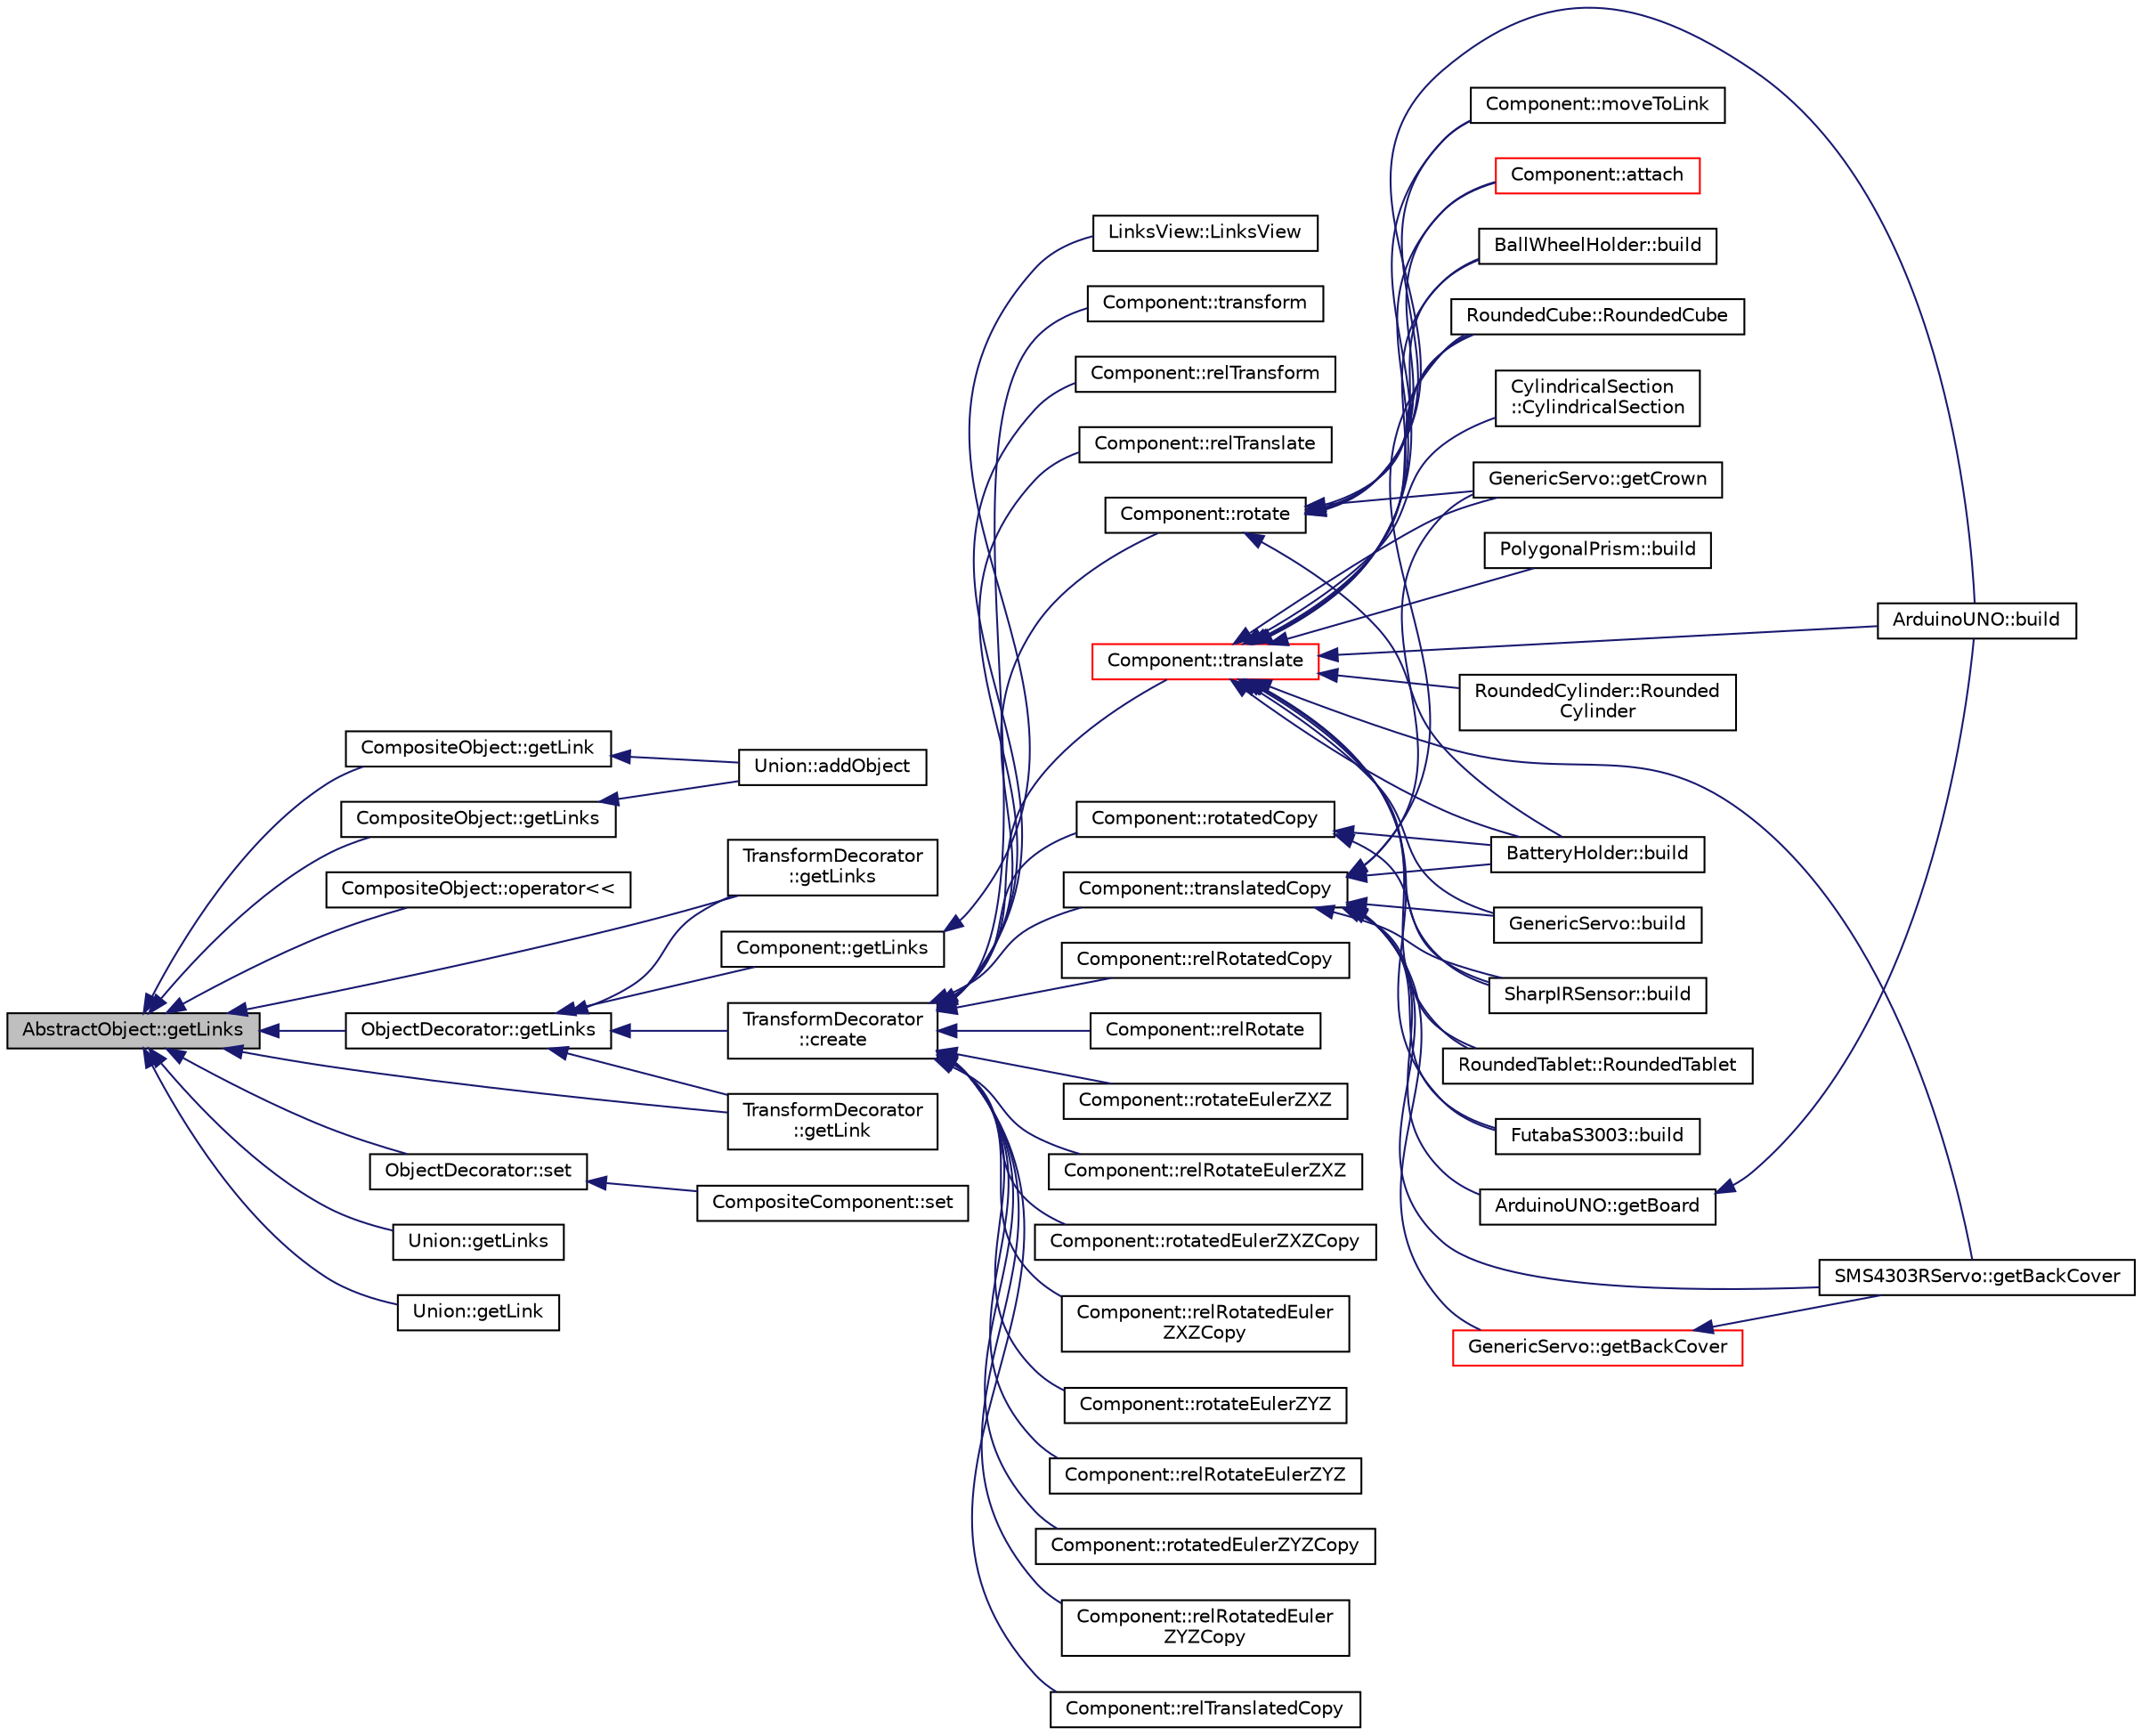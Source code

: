 digraph "AbstractObject::getLinks"
{
  edge [fontname="Helvetica",fontsize="10",labelfontname="Helvetica",labelfontsize="10"];
  node [fontname="Helvetica",fontsize="10",shape=record];
  rankdir="LR";
  Node238 [label="AbstractObject::getLinks",height=0.2,width=0.4,color="black", fillcolor="grey75", style="filled", fontcolor="black"];
  Node238 -> Node239 [dir="back",color="midnightblue",fontsize="10",style="solid",fontname="Helvetica"];
  Node239 [label="CompositeObject::getLinks",height=0.2,width=0.4,color="black", fillcolor="white", style="filled",URL="$classCompositeObject.html#aa56a6b6d6ffa3724babd32187c879618"];
  Node239 -> Node240 [dir="back",color="midnightblue",fontsize="10",style="solid",fontname="Helvetica"];
  Node240 [label="Union::addObject",height=0.2,width=0.4,color="black", fillcolor="white", style="filled",URL="$classUnion.html#a631b7822063fbc0f15c650d8e35d10bc",tooltip="Adds an object to the composite. "];
  Node238 -> Node241 [dir="back",color="midnightblue",fontsize="10",style="solid",fontname="Helvetica"];
  Node241 [label="CompositeObject::getLink",height=0.2,width=0.4,color="black", fillcolor="white", style="filled",URL="$classCompositeObject.html#abd931a335d723d345e80098d191c7de8"];
  Node241 -> Node240 [dir="back",color="midnightblue",fontsize="10",style="solid",fontname="Helvetica"];
  Node238 -> Node242 [dir="back",color="midnightblue",fontsize="10",style="solid",fontname="Helvetica"];
  Node242 [label="CompositeObject::operator\<\<",height=0.2,width=0.4,color="black", fillcolor="white", style="filled",URL="$classCompositeObject.html#abea6cea21b15c9db077332a70ff2a3ce",tooltip="Adds an object with insertor syntax. "];
  Node238 -> Node243 [dir="back",color="midnightblue",fontsize="10",style="solid",fontname="Helvetica"];
  Node243 [label="ObjectDecorator::getLinks",height=0.2,width=0.4,color="black", fillcolor="white", style="filled",URL="$classObjectDecorator.html#a2ecf6bc1b1c7f501d7183a26ce1b2e64"];
  Node243 -> Node244 [dir="back",color="midnightblue",fontsize="10",style="solid",fontname="Helvetica"];
  Node244 [label="Component::getLinks",height=0.2,width=0.4,color="black", fillcolor="white", style="filled",URL="$classComponent.html#a69c9ae9e7a836becae2eb4f2ff2ad9ae"];
  Node244 -> Node245 [dir="back",color="midnightblue",fontsize="10",style="solid",fontname="Helvetica"];
  Node245 [label="LinksView::LinksView",height=0.2,width=0.4,color="black", fillcolor="white", style="filled",URL="$classLinksView.html#ac098d8856f85d764e3dbad57be30e8da"];
  Node243 -> Node246 [dir="back",color="midnightblue",fontsize="10",style="solid",fontname="Helvetica"];
  Node246 [label="TransformDecorator\l::getLinks",height=0.2,width=0.4,color="black", fillcolor="white", style="filled",URL="$classTransformDecorator.html#a61d1782d4ae0d6437a3c055f18c4bb6b"];
  Node243 -> Node247 [dir="back",color="midnightblue",fontsize="10",style="solid",fontname="Helvetica"];
  Node247 [label="TransformDecorator\l::getLink",height=0.2,width=0.4,color="black", fillcolor="white", style="filled",URL="$classTransformDecorator.html#a140256af9a84ec46efb8ea12cb28fedc"];
  Node243 -> Node248 [dir="back",color="midnightblue",fontsize="10",style="solid",fontname="Helvetica"];
  Node248 [label="TransformDecorator\l::create",height=0.2,width=0.4,color="black", fillcolor="white", style="filled",URL="$classTransformDecorator.html#a0aa4971660b91bebb8ad53e682b00bd1",tooltip="Default factory method. "];
  Node248 -> Node249 [dir="back",color="midnightblue",fontsize="10",style="solid",fontname="Helvetica"];
  Node249 [label="Component::rotatedCopy",height=0.2,width=0.4,color="black", fillcolor="white", style="filled",URL="$classComponent.html#ad9de437a1628000f65fea65381e4c3d4",tooltip="Rotate the component. "];
  Node249 -> Node250 [dir="back",color="midnightblue",fontsize="10",style="solid",fontname="Helvetica"];
  Node250 [label="BatteryHolder::build",height=0.2,width=0.4,color="black", fillcolor="white", style="filled",URL="$classBatteryHolder.html#a31b5756aae7816ef88986302ec12303c",tooltip="Build the piece. "];
  Node249 -> Node251 [dir="back",color="midnightblue",fontsize="10",style="solid",fontname="Helvetica"];
  Node251 [label="SharpIRSensor::build",height=0.2,width=0.4,color="black", fillcolor="white", style="filled",URL="$classSharpIRSensor.html#a9358ae89493f89e94ecf763fa4f2f542",tooltip="Build the piece. "];
  Node248 -> Node252 [dir="back",color="midnightblue",fontsize="10",style="solid",fontname="Helvetica"];
  Node252 [label="Component::relRotatedCopy",height=0.2,width=0.4,color="black", fillcolor="white", style="filled",URL="$classComponent.html#ac55c1d200c06a40b1093e7c1874a81ea",tooltip="Rotate the component around its local reference system. "];
  Node248 -> Node253 [dir="back",color="midnightblue",fontsize="10",style="solid",fontname="Helvetica"];
  Node253 [label="Component::rotate",height=0.2,width=0.4,color="black", fillcolor="white", style="filled",URL="$classComponent.html#a5d02f92e62bd7a142dcc9c0dae0c908d",tooltip="Rotate the component. "];
  Node253 -> Node254 [dir="back",color="midnightblue",fontsize="10",style="solid",fontname="Helvetica"];
  Node254 [label="RoundedCube::RoundedCube",height=0.2,width=0.4,color="black", fillcolor="white", style="filled",URL="$classRoundedCube.html#ad0ba2fd7d94c9b93a559bb36ab5787bf",tooltip="Constructor. "];
  Node253 -> Node255 [dir="back",color="midnightblue",fontsize="10",style="solid",fontname="Helvetica"];
  Node255 [label="Component::moveToLink",height=0.2,width=0.4,color="black", fillcolor="white", style="filled",URL="$classComponent.html#a90358faa491581771a2677e8cdc00bfd",tooltip="Move To Link Function This method rotates and translates the component in order to place it at a link..."];
  Node253 -> Node256 [dir="back",color="midnightblue",fontsize="10",style="solid",fontname="Helvetica"];
  Node256 [label="Component::attach",height=0.2,width=0.4,color="red", fillcolor="white", style="filled",URL="$classComponent.html#a229e816c0585cc4452b0200e0e842d1c",tooltip="Attaches two components This method attaches attachment component to the componet, making the links fit together. "];
  Node253 -> Node259 [dir="back",color="midnightblue",fontsize="10",style="solid",fontname="Helvetica"];
  Node259 [label="ArduinoUNO::build",height=0.2,width=0.4,color="black", fillcolor="white", style="filled",URL="$classArduinoUNO.html#a3f36db05b8094951b6a0372fae99e390",tooltip="Build the piece. "];
  Node253 -> Node260 [dir="back",color="midnightblue",fontsize="10",style="solid",fontname="Helvetica"];
  Node260 [label="BallWheelHolder::build",height=0.2,width=0.4,color="black", fillcolor="white", style="filled",URL="$classBallWheelHolder.html#a5fdc4b7a1f329bf9e136abb14ce79066",tooltip="Build the piece. "];
  Node253 -> Node250 [dir="back",color="midnightblue",fontsize="10",style="solid",fontname="Helvetica"];
  Node253 -> Node261 [dir="back",color="midnightblue",fontsize="10",style="solid",fontname="Helvetica"];
  Node261 [label="GenericServo::getCrown",height=0.2,width=0.4,color="black", fillcolor="white", style="filled",URL="$classGenericServo.html#a495d0b7ab36c079972c4702359c5ec76",tooltip="returns a component only with the crown "];
  Node248 -> Node262 [dir="back",color="midnightblue",fontsize="10",style="solid",fontname="Helvetica"];
  Node262 [label="Component::relRotate",height=0.2,width=0.4,color="black", fillcolor="white", style="filled",URL="$classComponent.html#a2c3e5cf2bc1680e69b3268e7063cd1d8",tooltip="Rotate the component around its local reference system. "];
  Node248 -> Node263 [dir="back",color="midnightblue",fontsize="10",style="solid",fontname="Helvetica"];
  Node263 [label="Component::rotateEulerZXZ",height=0.2,width=0.4,color="black", fillcolor="white", style="filled",URL="$classComponent.html#a65626ffdf954959a05120a15daf04219",tooltip="Rotate the component with Euler Angles ZX&#39;Z&#39;&#39;. "];
  Node248 -> Node264 [dir="back",color="midnightblue",fontsize="10",style="solid",fontname="Helvetica"];
  Node264 [label="Component::relRotateEulerZXZ",height=0.2,width=0.4,color="black", fillcolor="white", style="filled",URL="$classComponent.html#a29263e0bb90f81f656e96f2d32c7779a",tooltip="Rotate the component with Euler Angles ZX&#39;Z&#39;&#39; around its local reference system. "];
  Node248 -> Node265 [dir="back",color="midnightblue",fontsize="10",style="solid",fontname="Helvetica"];
  Node265 [label="Component::rotatedEulerZXZCopy",height=0.2,width=0.4,color="black", fillcolor="white", style="filled",URL="$classComponent.html#a356ba279ad0e9897f67c55bcebc56cd1",tooltip="Rotate a copy of the component with Euler Angles ZX&#39;Z&#39;&#39;. "];
  Node248 -> Node266 [dir="back",color="midnightblue",fontsize="10",style="solid",fontname="Helvetica"];
  Node266 [label="Component::relRotatedEuler\lZXZCopy",height=0.2,width=0.4,color="black", fillcolor="white", style="filled",URL="$classComponent.html#aed22d90f781e4775efe024cf2bc63541",tooltip="Rotate a copy of the component with Euler Angles ZX&#39;Z&#39;&#39; around its local reference system..."];
  Node248 -> Node267 [dir="back",color="midnightblue",fontsize="10",style="solid",fontname="Helvetica"];
  Node267 [label="Component::rotateEulerZYZ",height=0.2,width=0.4,color="black", fillcolor="white", style="filled",URL="$classComponent.html#a495eab23b140a50437e90f84500803eb",tooltip="Rotate the component with Euler Angles ZY&#39;Z&#39;&#39;. "];
  Node248 -> Node268 [dir="back",color="midnightblue",fontsize="10",style="solid",fontname="Helvetica"];
  Node268 [label="Component::relRotateEulerZYZ",height=0.2,width=0.4,color="black", fillcolor="white", style="filled",URL="$classComponent.html#a04731b2276edc482d179889f9ac83a5a",tooltip="Rotate the component with Euler Angles ZY&#39;Z&#39;&#39; around its local reference system. "];
  Node248 -> Node269 [dir="back",color="midnightblue",fontsize="10",style="solid",fontname="Helvetica"];
  Node269 [label="Component::rotatedEulerZYZCopy",height=0.2,width=0.4,color="black", fillcolor="white", style="filled",URL="$classComponent.html#a1ad2043bd3b91ad39cf671b6c7becfa5",tooltip="Rotate a copy of the component with Euler Angles ZX&#39;Z&#39;&#39;. "];
  Node248 -> Node270 [dir="back",color="midnightblue",fontsize="10",style="solid",fontname="Helvetica"];
  Node270 [label="Component::relRotatedEuler\lZYZCopy",height=0.2,width=0.4,color="black", fillcolor="white", style="filled",URL="$classComponent.html#a8aa8baded83e217655004ea955e53379",tooltip="Rotate a copy of the component with Euler Angles ZX&#39;Z&#39;&#39; around its local reference system..."];
  Node248 -> Node271 [dir="back",color="midnightblue",fontsize="10",style="solid",fontname="Helvetica"];
  Node271 [label="Component::translatedCopy",height=0.2,width=0.4,color="black", fillcolor="white", style="filled",URL="$classComponent.html#a9b25cc8e1420561130218b7c360eab67",tooltip="Translate the component. "];
  Node271 -> Node254 [dir="back",color="midnightblue",fontsize="10",style="solid",fontname="Helvetica"];
  Node271 -> Node272 [dir="back",color="midnightblue",fontsize="10",style="solid",fontname="Helvetica"];
  Node272 [label="RoundedTablet::RoundedTablet",height=0.2,width=0.4,color="black", fillcolor="white", style="filled",URL="$classRoundedTablet.html#acb7bd8292117dbfba2b14e928a5f1d1e",tooltip="Constructor. "];
  Node271 -> Node273 [dir="back",color="midnightblue",fontsize="10",style="solid",fontname="Helvetica"];
  Node273 [label="ArduinoUNO::getBoard",height=0.2,width=0.4,color="black", fillcolor="white", style="filled",URL="$classArduinoUNO.html#a2765f8e142d0668f66270d15dfb30296",tooltip="returns a component only with the board "];
  Node273 -> Node259 [dir="back",color="midnightblue",fontsize="10",style="solid",fontname="Helvetica"];
  Node271 -> Node250 [dir="back",color="midnightblue",fontsize="10",style="solid",fontname="Helvetica"];
  Node271 -> Node274 [dir="back",color="midnightblue",fontsize="10",style="solid",fontname="Helvetica"];
  Node274 [label="FutabaS3003::build",height=0.2,width=0.4,color="black", fillcolor="white", style="filled",URL="$classFutabaS3003.html#a780e4ad25476f3d7962675c1b5e4fb03",tooltip="Build the piece. "];
  Node271 -> Node275 [dir="back",color="midnightblue",fontsize="10",style="solid",fontname="Helvetica"];
  Node275 [label="GenericServo::getBackCover",height=0.2,width=0.4,color="red", fillcolor="white", style="filled",URL="$classGenericServo.html#a93fe47b0ebffbe1c9c71e190fe92736c",tooltip="getBackCover "];
  Node275 -> Node276 [dir="back",color="midnightblue",fontsize="10",style="solid",fontname="Helvetica"];
  Node276 [label="SMS4303RServo::getBackCover",height=0.2,width=0.4,color="black", fillcolor="white", style="filled",URL="$classSMS4303RServo.html#aeec1aa712c347da1a5fe9ece738a9bdc",tooltip="getBackCover "];
  Node271 -> Node261 [dir="back",color="midnightblue",fontsize="10",style="solid",fontname="Helvetica"];
  Node271 -> Node278 [dir="back",color="midnightblue",fontsize="10",style="solid",fontname="Helvetica"];
  Node278 [label="GenericServo::build",height=0.2,width=0.4,color="black", fillcolor="white", style="filled",URL="$classGenericServo.html#a278c702f6e1e6ab5dc2d05964f3d14eb",tooltip="Build the piece. "];
  Node271 -> Node251 [dir="back",color="midnightblue",fontsize="10",style="solid",fontname="Helvetica"];
  Node271 -> Node276 [dir="back",color="midnightblue",fontsize="10",style="solid",fontname="Helvetica"];
  Node248 -> Node279 [dir="back",color="midnightblue",fontsize="10",style="solid",fontname="Helvetica"];
  Node279 [label="Component::relTranslatedCopy",height=0.2,width=0.4,color="black", fillcolor="white", style="filled",URL="$classComponent.html#ae38d7d4bc776ce28cd7a3811a262d0ed",tooltip="Translate the component wrt. to its local reference system. "];
  Node248 -> Node280 [dir="back",color="midnightblue",fontsize="10",style="solid",fontname="Helvetica"];
  Node280 [label="Component::transform",height=0.2,width=0.4,color="black", fillcolor="white", style="filled",URL="$classComponent.html#abfdd7b2784ca975181f2f9391a7a3e50"];
  Node248 -> Node281 [dir="back",color="midnightblue",fontsize="10",style="solid",fontname="Helvetica"];
  Node281 [label="Component::relTransform",height=0.2,width=0.4,color="black", fillcolor="white", style="filled",URL="$classComponent.html#a96438164cd3e438b3044c420c4bd2788"];
  Node248 -> Node282 [dir="back",color="midnightblue",fontsize="10",style="solid",fontname="Helvetica"];
  Node282 [label="Component::translate",height=0.2,width=0.4,color="red", fillcolor="white", style="filled",URL="$classComponent.html#a0df678527e9d0d65a749bbc5883a71af",tooltip="Translate the component. "];
  Node282 -> Node283 [dir="back",color="midnightblue",fontsize="10",style="solid",fontname="Helvetica"];
  Node283 [label="CylindricalSection\l::CylindricalSection",height=0.2,width=0.4,color="black", fillcolor="white", style="filled",URL="$classCylindricalSection.html#a72ba130be49d400a5a0aa0a365e7c900",tooltip="Constructor. "];
  Node282 -> Node284 [dir="back",color="midnightblue",fontsize="10",style="solid",fontname="Helvetica"];
  Node284 [label="PolygonalPrism::build",height=0.2,width=0.4,color="black", fillcolor="white", style="filled",URL="$classPolygonalPrism.html#a3915dd262cd305a5212b01dcb6494d04",tooltip="Build the piece. "];
  Node282 -> Node254 [dir="back",color="midnightblue",fontsize="10",style="solid",fontname="Helvetica"];
  Node282 -> Node285 [dir="back",color="midnightblue",fontsize="10",style="solid",fontname="Helvetica"];
  Node285 [label="RoundedCylinder::Rounded\lCylinder",height=0.2,width=0.4,color="black", fillcolor="white", style="filled",URL="$classRoundedCylinder.html#a71de022375f47005a38034c037d6dd2f",tooltip="Static factory method. "];
  Node282 -> Node272 [dir="back",color="midnightblue",fontsize="10",style="solid",fontname="Helvetica"];
  Node282 -> Node255 [dir="back",color="midnightblue",fontsize="10",style="solid",fontname="Helvetica"];
  Node282 -> Node256 [dir="back",color="midnightblue",fontsize="10",style="solid",fontname="Helvetica"];
  Node282 -> Node259 [dir="back",color="midnightblue",fontsize="10",style="solid",fontname="Helvetica"];
  Node282 -> Node260 [dir="back",color="midnightblue",fontsize="10",style="solid",fontname="Helvetica"];
  Node282 -> Node250 [dir="back",color="midnightblue",fontsize="10",style="solid",fontname="Helvetica"];
  Node282 -> Node274 [dir="back",color="midnightblue",fontsize="10",style="solid",fontname="Helvetica"];
  Node282 -> Node261 [dir="back",color="midnightblue",fontsize="10",style="solid",fontname="Helvetica"];
  Node282 -> Node278 [dir="back",color="midnightblue",fontsize="10",style="solid",fontname="Helvetica"];
  Node282 -> Node251 [dir="back",color="midnightblue",fontsize="10",style="solid",fontname="Helvetica"];
  Node282 -> Node276 [dir="back",color="midnightblue",fontsize="10",style="solid",fontname="Helvetica"];
  Node248 -> Node297 [dir="back",color="midnightblue",fontsize="10",style="solid",fontname="Helvetica"];
  Node297 [label="Component::relTranslate",height=0.2,width=0.4,color="black", fillcolor="white", style="filled",URL="$classComponent.html#a9c77e890ea15db01c38273975f9a56ad",tooltip="Translate the component wrt. to its local reference system. "];
  Node238 -> Node298 [dir="back",color="midnightblue",fontsize="10",style="solid",fontname="Helvetica"];
  Node298 [label="ObjectDecorator::set",height=0.2,width=0.4,color="black", fillcolor="white", style="filled",URL="$classObjectDecorator.html#a4251489dddda61864e787359e9edd148",tooltip="Set the internally hold pointer. "];
  Node298 -> Node299 [dir="back",color="midnightblue",fontsize="10",style="solid",fontname="Helvetica"];
  Node299 [label="CompositeComponent::set",height=0.2,width=0.4,color="black", fillcolor="white", style="filled",URL="$classCompositeComponent.html#add7fada87bbaf74e74be2c42304c98c4",tooltip="Set the internally hold pointer. "];
  Node238 -> Node246 [dir="back",color="midnightblue",fontsize="10",style="solid",fontname="Helvetica"];
  Node238 -> Node247 [dir="back",color="midnightblue",fontsize="10",style="solid",fontname="Helvetica"];
  Node238 -> Node300 [dir="back",color="midnightblue",fontsize="10",style="solid",fontname="Helvetica"];
  Node300 [label="Union::getLinks",height=0.2,width=0.4,color="black", fillcolor="white", style="filled",URL="$classUnion.html#a95669f4e5f4277b6dd55b3a616a832b5"];
  Node238 -> Node301 [dir="back",color="midnightblue",fontsize="10",style="solid",fontname="Helvetica"];
  Node301 [label="Union::getLink",height=0.2,width=0.4,color="black", fillcolor="white", style="filled",URL="$classUnion.html#aaa3c89753def42b32fc54202a6835f61"];
}
